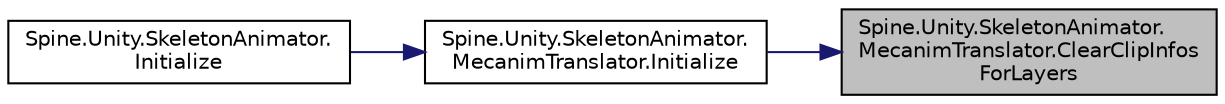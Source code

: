 digraph "Spine.Unity.SkeletonAnimator.MecanimTranslator.ClearClipInfosForLayers"
{
 // LATEX_PDF_SIZE
  edge [fontname="Helvetica",fontsize="10",labelfontname="Helvetica",labelfontsize="10"];
  node [fontname="Helvetica",fontsize="10",shape=record];
  rankdir="RL";
  Node1 [label="Spine.Unity.SkeletonAnimator.\lMecanimTranslator.ClearClipInfos\lForLayers",height=0.2,width=0.4,color="black", fillcolor="grey75", style="filled", fontcolor="black",tooltip=" "];
  Node1 -> Node2 [dir="back",color="midnightblue",fontsize="10",style="solid",fontname="Helvetica"];
  Node2 [label="Spine.Unity.SkeletonAnimator.\lMecanimTranslator.Initialize",height=0.2,width=0.4,color="black", fillcolor="white", style="filled",URL="$class_spine_1_1_unity_1_1_skeleton_animator_1_1_mecanim_translator.html#a71d572a33f97212abaec47e9d5d5f4bc",tooltip=" "];
  Node2 -> Node3 [dir="back",color="midnightblue",fontsize="10",style="solid",fontname="Helvetica"];
  Node3 [label="Spine.Unity.SkeletonAnimator.\lInitialize",height=0.2,width=0.4,color="black", fillcolor="white", style="filled",URL="$class_spine_1_1_unity_1_1_skeleton_animator.html#a2f134a437641bf26e616eef4b72a6fa3",tooltip="Initialize this component. Attempts to load the SkeletonData and creates the internal Skeleton object..."];
}
